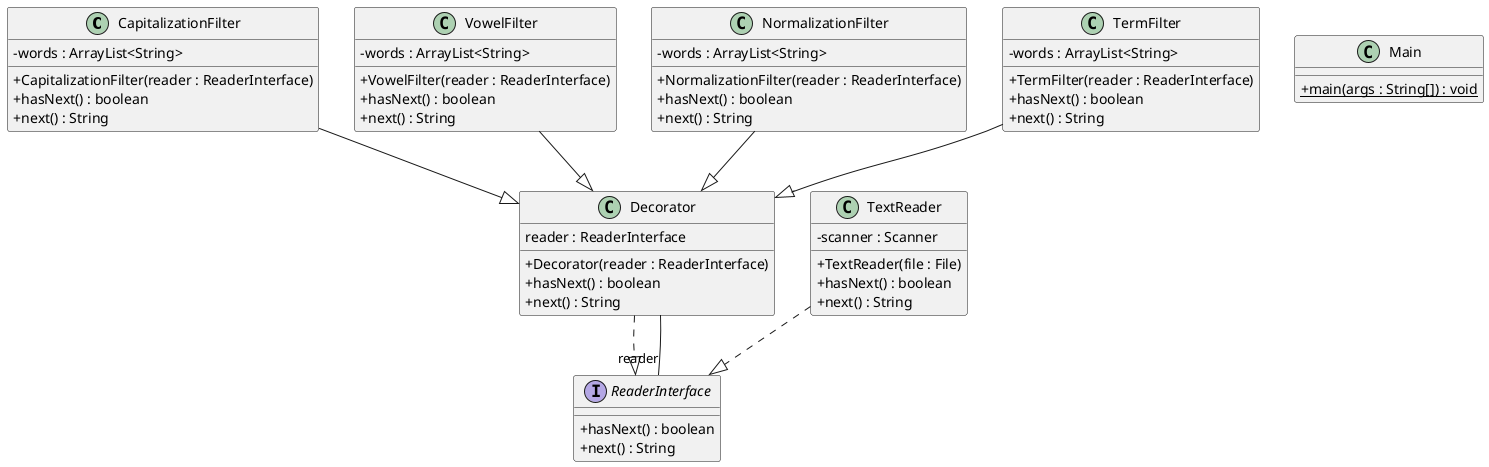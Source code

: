 @startuml
skinparam classAttributeIconSize 0
class CapitalizationFilter{
- words : ArrayList<String>
+ CapitalizationFilter(reader : ReaderInterface)
+ hasNext() : boolean
+ next() : String
}
CapitalizationFilter --|> Decorator
class Decorator{
reader : ReaderInterface
+ Decorator(reader : ReaderInterface)
+ hasNext() : boolean
+ next() : String
}
Decorator ..|> ReaderInterface
class VowelFilter{
- words : ArrayList<String>
+ VowelFilter(reader : ReaderInterface)
+ hasNext() : boolean
+ next() : String
}
VowelFilter --|> Decorator
class NormalizationFilter{
- words : ArrayList<String>
+ NormalizationFilter(reader : ReaderInterface)
+ hasNext() : boolean
+ next() : String
}
NormalizationFilter --|> Decorator
class Main{
+ {static} main(args : String[]) : void
}
class TermFilter{
- words : ArrayList<String>
+ TermFilter(reader : ReaderInterface)
+ hasNext() : boolean
+ next() : String
}
TermFilter --|> Decorator
class TextReader{
- scanner : Scanner
+ TextReader(file : File)
+ hasNext() : boolean
+ next() : String
}
TextReader ..|> ReaderInterface
Decorator--"reader" ReaderInterface
interface ReaderInterface{
+ hasNext() : boolean
+ next() : String
}
@enduml